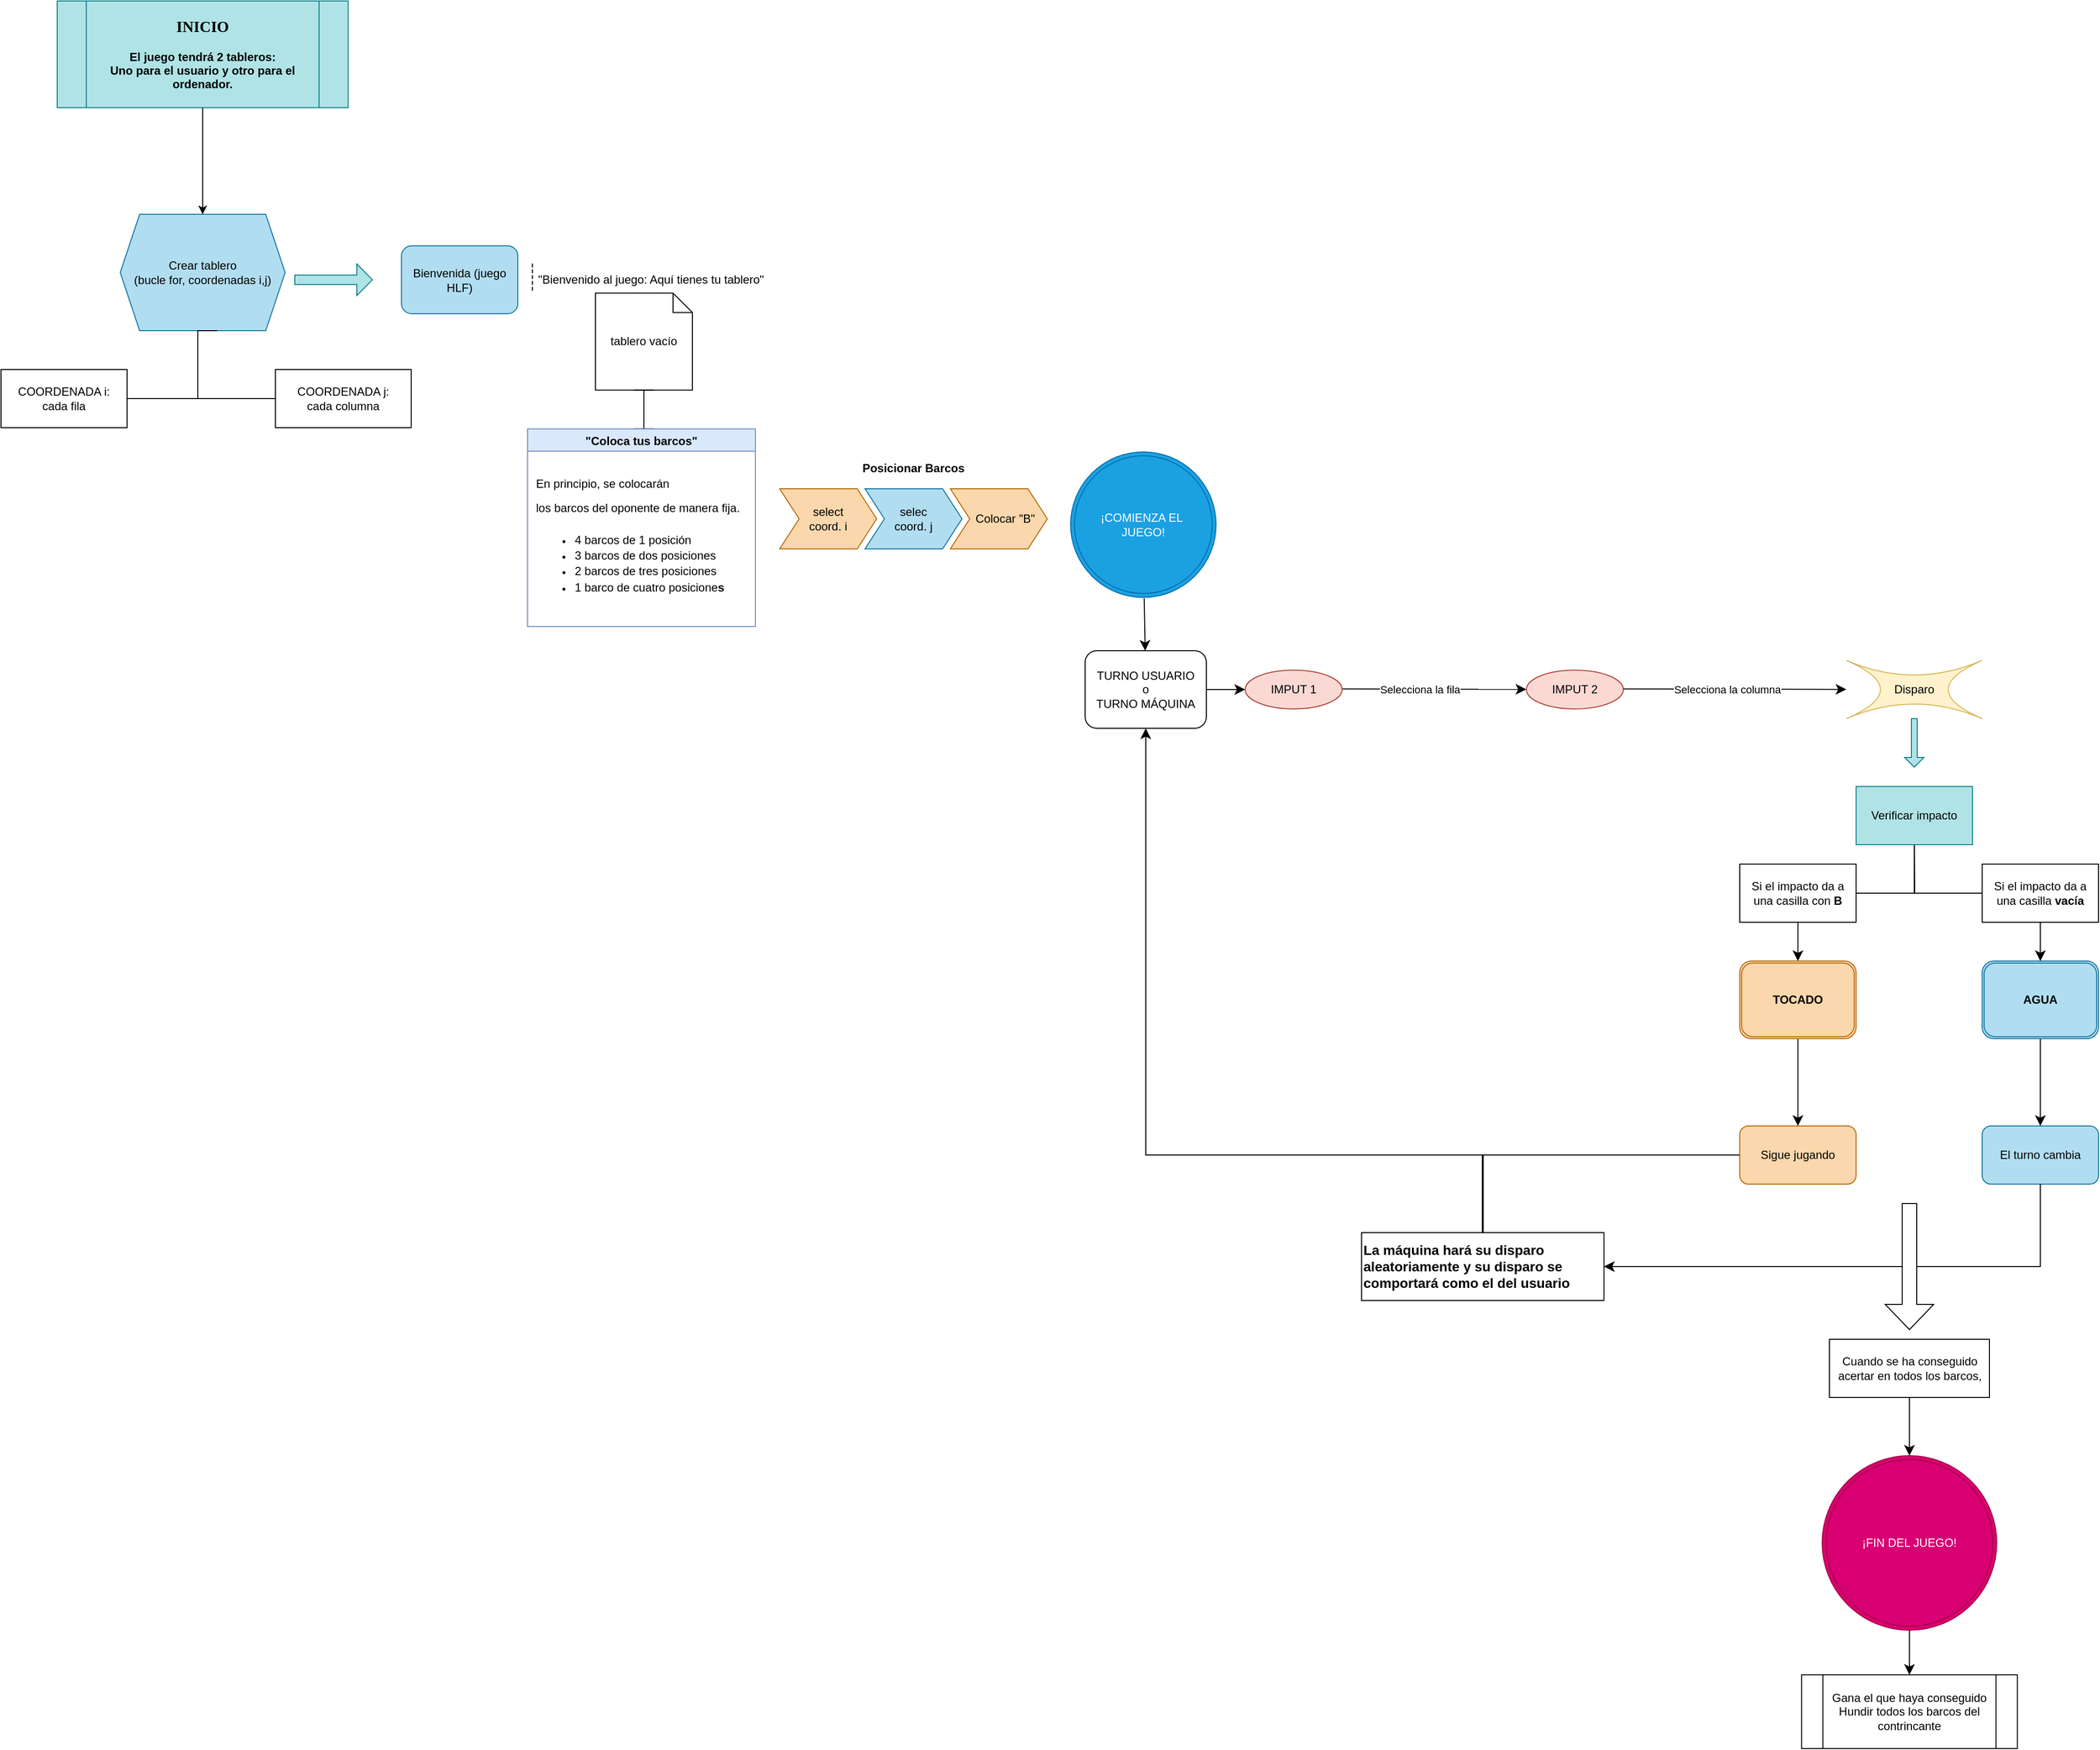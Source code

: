 <mxfile version="26.1.0">
  <diagram id="C5RBs43oDa-KdzZeNtuy" name="Page-1">
    <mxGraphModel dx="2206" dy="1729" grid="1" gridSize="10" guides="1" tooltips="1" connect="1" arrows="1" fold="1" page="1" pageScale="1" pageWidth="827" pageHeight="1169" math="0" shadow="0">
      <root>
        <mxCell id="WIyWlLk6GJQsqaUBKTNV-0" />
        <mxCell id="WIyWlLk6GJQsqaUBKTNV-1" parent="WIyWlLk6GJQsqaUBKTNV-0" />
        <mxCell id="IZafC-xWSNaEyw5Y1dcx-28" value="tablero vacío" style="shape=note;size=20;whiteSpace=wrap;html=1;" parent="WIyWlLk6GJQsqaUBKTNV-1" vertex="1">
          <mxGeometry x="200" y="291.25" width="100" height="100" as="geometry" />
        </mxCell>
        <mxCell id="WIyWlLk6GJQsqaUBKTNV-3" value="Bienvenida (juego HLF)" style="rounded=1;whiteSpace=wrap;html=1;fontSize=12;glass=0;strokeWidth=1;shadow=0;fillColor=#b1ddf0;strokeColor=#10739e;" parent="WIyWlLk6GJQsqaUBKTNV-1" vertex="1">
          <mxGeometry y="242.5" width="120" height="70" as="geometry" />
        </mxCell>
        <mxCell id="IZafC-xWSNaEyw5Y1dcx-0" value="Crear tablero&lt;div&gt;(bucle for, coordenadas i,j)&lt;/div&gt;" style="shape=hexagon;perimeter=hexagonPerimeter2;whiteSpace=wrap;html=1;fixedSize=1;fillColor=#b1ddf0;strokeColor=#10739e;" parent="WIyWlLk6GJQsqaUBKTNV-1" vertex="1">
          <mxGeometry x="-290" y="210" width="170" height="120" as="geometry" />
        </mxCell>
        <mxCell id="IZafC-xWSNaEyw5Y1dcx-7" value="" style="edgeStyle=orthogonalEdgeStyle;sourcePerimeterSpacing=0;targetPerimeterSpacing=0;startArrow=none;endArrow=none;rounded=0;targetPortConstraint=eastwest;sourcePortConstraint=northsouth;curved=0;rounded=0;fontSize=12;startSize=8;endSize=8;" parent="WIyWlLk6GJQsqaUBKTNV-1" target="IZafC-xWSNaEyw5Y1dcx-9" edge="1">
          <mxGeometry relative="1" as="geometry">
            <mxPoint x="-190" y="330" as="sourcePoint" />
            <Array as="points">
              <mxPoint x="-210" y="330" />
              <mxPoint x="-210" y="400" />
            </Array>
          </mxGeometry>
        </mxCell>
        <mxCell id="IZafC-xWSNaEyw5Y1dcx-8" value="" style="edgeStyle=orthogonalEdgeStyle;sourcePerimeterSpacing=0;targetPerimeterSpacing=0;startArrow=none;endArrow=none;rounded=0;targetPortConstraint=eastwest;sourcePortConstraint=northsouth;curved=0;rounded=0;fontSize=12;startSize=8;endSize=8;" parent="WIyWlLk6GJQsqaUBKTNV-1" target="IZafC-xWSNaEyw5Y1dcx-10" edge="1">
          <mxGeometry relative="1" as="geometry">
            <mxPoint x="-190" y="330" as="sourcePoint" />
            <Array as="points">
              <mxPoint x="-210" y="330" />
              <mxPoint x="-210" y="400" />
            </Array>
          </mxGeometry>
        </mxCell>
        <mxCell id="IZafC-xWSNaEyw5Y1dcx-9" value="COORDENADA i:&lt;div&gt;cada fila&lt;/div&gt;" style="whiteSpace=wrap;html=1;align=center;verticalAlign=middle;treeFolding=1;treeMoving=1;" parent="WIyWlLk6GJQsqaUBKTNV-1" vertex="1">
          <mxGeometry x="-413" y="370" width="130" height="60" as="geometry" />
        </mxCell>
        <mxCell id="IZafC-xWSNaEyw5Y1dcx-10" value="COORDENADA j:&lt;div&gt;cada columna&lt;/div&gt;" style="whiteSpace=wrap;html=1;align=center;verticalAlign=middle;treeFolding=1;treeMoving=1;" parent="WIyWlLk6GJQsqaUBKTNV-1" vertex="1">
          <mxGeometry x="-130" y="370" width="140" height="60" as="geometry" />
        </mxCell>
        <mxCell id="IZafC-xWSNaEyw5Y1dcx-11" value="" style="shape=singleArrow;whiteSpace=wrap;html=1;fillColor=#b0e3e6;strokeColor=#0e8088;" parent="WIyWlLk6GJQsqaUBKTNV-1" vertex="1">
          <mxGeometry x="-110" y="261.25" width="80" height="32.5" as="geometry" />
        </mxCell>
        <mxCell id="IZafC-xWSNaEyw5Y1dcx-21" value="&quot;Bienvenido al juego: Aquí tienes tu tablero&quot;" style="shape=partialRectangle;fillColor=none;align=left;verticalAlign=middle;strokeColor=none;spacingLeft=34;rotatable=0;points=[[0,0.5],[1,0.5]];portConstraint=eastwest;dropTarget=0;" parent="WIyWlLk6GJQsqaUBKTNV-1" vertex="1">
          <mxGeometry x="105" y="261.25" width="90" height="30" as="geometry" />
        </mxCell>
        <mxCell id="IZafC-xWSNaEyw5Y1dcx-22" value="" style="shape=partialRectangle;top=0;left=0;bottom=0;fillColor=none;stokeWidth=1;dashed=1;align=left;verticalAlign=middle;spacingLeft=4;spacingRight=4;overflow=hidden;rotatable=0;points=[];portConstraint=eastwest;part=1;" parent="IZafC-xWSNaEyw5Y1dcx-21" vertex="1" connectable="0">
          <mxGeometry width="30" height="30" as="geometry" />
        </mxCell>
        <mxCell id="t7COgZMmZy9F1C96WWdV-3" value="" style="edgeStyle=orthogonalEdgeStyle;rounded=0;orthogonalLoop=1;jettySize=auto;html=1;" edge="1" parent="WIyWlLk6GJQsqaUBKTNV-1" source="IZafC-xWSNaEyw5Y1dcx-30" target="IZafC-xWSNaEyw5Y1dcx-0">
          <mxGeometry relative="1" as="geometry" />
        </mxCell>
        <mxCell id="IZafC-xWSNaEyw5Y1dcx-30" value="&lt;div&gt;&lt;b&gt;&lt;font face=&quot;Lucida Console&quot; style=&quot;font-size: 16px;&quot;&gt;INICIO&lt;/font&gt;&lt;/b&gt;&lt;/div&gt;&lt;div&gt;&lt;b&gt;&lt;br&gt;&lt;/b&gt;&lt;/div&gt;&lt;b&gt;El juego tendrá 2 tableros:&lt;/b&gt;&lt;div&gt;&lt;b&gt;Uno para el usuario y otro para el ordenador.&lt;/b&gt;&lt;/div&gt;" style="shape=process;whiteSpace=wrap;html=1;backgroundOutline=1;fillColor=#b0e3e6;strokeColor=#0e8088;" parent="WIyWlLk6GJQsqaUBKTNV-1" vertex="1">
          <mxGeometry x="-355" y="-10" width="300" height="110" as="geometry" />
        </mxCell>
        <mxCell id="IZafC-xWSNaEyw5Y1dcx-41" value="" style="shape=crossbar;whiteSpace=wrap;html=1;rounded=1;direction=south;" parent="WIyWlLk6GJQsqaUBKTNV-1" vertex="1">
          <mxGeometry x="240" y="391.25" width="20" height="40" as="geometry" />
        </mxCell>
        <mxCell id="IZafC-xWSNaEyw5Y1dcx-62" value="Posicionar Barcos" style="swimlane;childLayout=stackLayout;horizontal=1;fillColor=none;horizontalStack=1;resizeParent=1;resizeParentMax=0;resizeLast=0;collapsible=0;strokeColor=none;stackBorder=10;stackSpacing=-12;resizable=1;align=center;points=[];whiteSpace=wrap;html=1;" parent="WIyWlLk6GJQsqaUBKTNV-1" vertex="1">
          <mxGeometry x="380" y="460" width="296" height="105" as="geometry" />
        </mxCell>
        <mxCell id="IZafC-xWSNaEyw5Y1dcx-63" value="select&lt;div&gt;coord. i&lt;/div&gt;" style="shape=step;perimeter=stepPerimeter;fixedSize=1;points=[];whiteSpace=wrap;html=1;fillColor=#fad7ac;strokeColor=#b46504;" parent="IZafC-xWSNaEyw5Y1dcx-62" vertex="1">
          <mxGeometry x="10" y="33" width="100" height="62" as="geometry" />
        </mxCell>
        <mxCell id="IZafC-xWSNaEyw5Y1dcx-64" value="selec&lt;div&gt;coord. j&lt;/div&gt;" style="shape=step;perimeter=stepPerimeter;fixedSize=1;points=[];whiteSpace=wrap;html=1;fillColor=#b1ddf0;strokeColor=#10739e;" parent="IZafC-xWSNaEyw5Y1dcx-62" vertex="1">
          <mxGeometry x="98" y="33" width="100" height="62" as="geometry" />
        </mxCell>
        <mxCell id="IZafC-xWSNaEyw5Y1dcx-65" value="&amp;nbsp; &amp;nbsp; Colocar &quot;B&quot;" style="shape=step;perimeter=stepPerimeter;fixedSize=1;points=[];whiteSpace=wrap;html=1;fillColor=#fad7ac;strokeColor=#b46504;" parent="IZafC-xWSNaEyw5Y1dcx-62" vertex="1">
          <mxGeometry x="186" y="33" width="100" height="62" as="geometry" />
        </mxCell>
        <mxCell id="IZafC-xWSNaEyw5Y1dcx-72" value="&quot;Coloca tus barcos&quot;" style="swimlane;fillColor=#dae8fc;strokeColor=#6c8ebf;" parent="WIyWlLk6GJQsqaUBKTNV-1" vertex="1">
          <mxGeometry x="130" y="431.25" width="235" height="203.75" as="geometry" />
        </mxCell>
        <mxCell id="IZafC-xWSNaEyw5Y1dcx-73" value="&lt;div style=&quot;line-height: 0%;&quot;&gt;&lt;h6 style=&quot;text-align: left;&quot;&gt;&lt;font style=&quot;font-size: 12px; font-weight: normal;&quot;&gt;En principio, se colocarán&lt;/font&gt;&lt;/h6&gt;&lt;h6 style=&quot;text-align: left;&quot;&gt;&lt;span style=&quot;background-color: transparent; color: light-dark(rgb(0, 0, 0), rgb(255, 255, 255)); font-weight: normal;&quot;&gt;&lt;font style=&quot;font-size: 12px;&quot;&gt;los barcos del oponente de manera fija.&amp;nbsp;&lt;/font&gt;&lt;/span&gt;&lt;/h6&gt;&lt;h6 style=&quot;line-height: 150%;&quot;&gt;&lt;ul&gt;&lt;li style=&quot;text-align: left;&quot;&gt;&lt;span style=&quot;background-color: transparent; color: light-dark(rgb(0, 0, 0), rgb(255, 255, 255)); font-weight: normal;&quot;&gt;&lt;font style=&quot;font-size: 12px;&quot;&gt;4 barcos de 1 posición&lt;/font&gt;&lt;/span&gt;&lt;/li&gt;&lt;li style=&quot;text-align: left;&quot;&gt;&lt;font style=&quot;font-size: 12px; font-weight: normal;&quot;&gt;3 barcos de dos posiciones&lt;/font&gt;&lt;/li&gt;&lt;li style=&quot;text-align: left;&quot;&gt;&lt;font style=&quot;font-size: 12px; font-weight: normal;&quot;&gt;2 barcos de tres posiciones&amp;nbsp;&lt;/font&gt;&lt;/li&gt;&lt;li style=&quot;text-align: left;&quot;&gt;&lt;font style=&quot;font-size: 12px;&quot;&gt;&lt;span style=&quot;font-weight: normal;&quot;&gt;1 barco de cuatro posicione&lt;/span&gt;s&lt;/font&gt;&lt;/li&gt;&lt;/ul&gt;&lt;/h6&gt;&lt;div&gt;&lt;/div&gt;&lt;/div&gt;" style="text;html=1;align=center;verticalAlign=middle;resizable=0;points=[];autosize=1;strokeColor=none;fillColor=none;fontSize=16;" parent="IZafC-xWSNaEyw5Y1dcx-72" vertex="1">
          <mxGeometry x="-5" y="23.75" width="240" height="180" as="geometry" />
        </mxCell>
        <mxCell id="IZafC-xWSNaEyw5Y1dcx-79" value="" style="edgeStyle=none;curved=1;rounded=0;orthogonalLoop=1;jettySize=auto;html=1;fontSize=12;startSize=8;endSize=8;" parent="WIyWlLk6GJQsqaUBKTNV-1" source="IZafC-xWSNaEyw5Y1dcx-74" target="IZafC-xWSNaEyw5Y1dcx-77" edge="1">
          <mxGeometry relative="1" as="geometry" />
        </mxCell>
        <mxCell id="IZafC-xWSNaEyw5Y1dcx-74" value="¡COMIENZA EL&amp;nbsp;&lt;div&gt;JUEGO!&lt;/div&gt;" style="ellipse;shape=doubleEllipse;whiteSpace=wrap;html=1;aspect=fixed;fillColor=#1ba1e2;strokeColor=#006EAF;fontColor=#ffffff;perimeterSpacing=1;" parent="WIyWlLk6GJQsqaUBKTNV-1" vertex="1">
          <mxGeometry x="690" y="455" width="150" height="150" as="geometry" />
        </mxCell>
        <mxCell id="IZafC-xWSNaEyw5Y1dcx-92" value="" style="edgeStyle=none;curved=1;rounded=0;orthogonalLoop=1;jettySize=auto;html=1;fontSize=12;startSize=8;endSize=8;" parent="WIyWlLk6GJQsqaUBKTNV-1" source="IZafC-xWSNaEyw5Y1dcx-77" target="IZafC-xWSNaEyw5Y1dcx-90" edge="1">
          <mxGeometry relative="1" as="geometry" />
        </mxCell>
        <mxCell id="IZafC-xWSNaEyw5Y1dcx-77" value="TURNO USUARIO&lt;div&gt;o&lt;/div&gt;&lt;div&gt;TURNO MÁQUINA&lt;/div&gt;" style="rounded=1;whiteSpace=wrap;html=1;" parent="WIyWlLk6GJQsqaUBKTNV-1" vertex="1">
          <mxGeometry x="705" y="660" width="125" height="80" as="geometry" />
        </mxCell>
        <mxCell id="IZafC-xWSNaEyw5Y1dcx-84" value="" style="endArrow=classic;html=1;rounded=0;fontSize=12;startSize=8;endSize=8;curved=1;" parent="WIyWlLk6GJQsqaUBKTNV-1" edge="1">
          <mxGeometry relative="1" as="geometry">
            <mxPoint x="955" y="699.33" as="sourcePoint" />
            <mxPoint x="1160" y="699.83" as="targetPoint" />
          </mxGeometry>
        </mxCell>
        <mxCell id="IZafC-xWSNaEyw5Y1dcx-85" value="Selecciona la fila" style="edgeLabel;resizable=0;html=1;;align=center;verticalAlign=middle;" parent="IZafC-xWSNaEyw5Y1dcx-84" connectable="0" vertex="1">
          <mxGeometry relative="1" as="geometry">
            <mxPoint x="-8" as="offset" />
          </mxGeometry>
        </mxCell>
        <mxCell id="IZafC-xWSNaEyw5Y1dcx-90" value="IMPUT 1" style="ellipse;whiteSpace=wrap;html=1;align=center;newEdgeStyle={&quot;edgeStyle&quot;:&quot;entityRelationEdgeStyle&quot;,&quot;startArrow&quot;:&quot;none&quot;,&quot;endArrow&quot;:&quot;none&quot;,&quot;segment&quot;:10,&quot;curved&quot;:1,&quot;sourcePerimeterSpacing&quot;:0,&quot;targetPerimeterSpacing&quot;:0};treeFolding=1;treeMoving=1;fillColor=#fad9d5;strokeColor=#ae4132;" parent="WIyWlLk6GJQsqaUBKTNV-1" vertex="1">
          <mxGeometry x="870" y="680" width="100" height="40" as="geometry" />
        </mxCell>
        <mxCell id="IZafC-xWSNaEyw5Y1dcx-91" value="IMPUT 2" style="ellipse;whiteSpace=wrap;html=1;align=center;newEdgeStyle={&quot;edgeStyle&quot;:&quot;entityRelationEdgeStyle&quot;,&quot;startArrow&quot;:&quot;none&quot;,&quot;endArrow&quot;:&quot;none&quot;,&quot;segment&quot;:10,&quot;curved&quot;:1,&quot;sourcePerimeterSpacing&quot;:0,&quot;targetPerimeterSpacing&quot;:0};treeFolding=1;treeMoving=1;fillColor=#fad9d5;strokeColor=#ae4132;" parent="WIyWlLk6GJQsqaUBKTNV-1" vertex="1">
          <mxGeometry x="1160" y="680" width="100" height="40" as="geometry" />
        </mxCell>
        <mxCell id="IZafC-xWSNaEyw5Y1dcx-93" value="" style="endArrow=classic;html=1;rounded=0;fontSize=12;startSize=8;endSize=8;curved=1;" parent="WIyWlLk6GJQsqaUBKTNV-1" edge="1">
          <mxGeometry relative="1" as="geometry">
            <mxPoint x="1260" y="699.33" as="sourcePoint" />
            <mxPoint x="1490" y="699.83" as="targetPoint" />
          </mxGeometry>
        </mxCell>
        <mxCell id="IZafC-xWSNaEyw5Y1dcx-94" value="Selecciona la columna" style="edgeLabel;resizable=0;html=1;;align=center;verticalAlign=middle;" parent="IZafC-xWSNaEyw5Y1dcx-93" connectable="0" vertex="1">
          <mxGeometry relative="1" as="geometry">
            <mxPoint x="-8" as="offset" />
          </mxGeometry>
        </mxCell>
        <mxCell id="IZafC-xWSNaEyw5Y1dcx-95" value="Disparo" style="shape=switch;whiteSpace=wrap;html=1;fillColor=#fff2cc;strokeColor=#d6b656;" parent="WIyWlLk6GJQsqaUBKTNV-1" vertex="1">
          <mxGeometry x="1490" y="670" width="140" height="60" as="geometry" />
        </mxCell>
        <mxCell id="IZafC-xWSNaEyw5Y1dcx-96" value="" style="edgeStyle=orthogonalEdgeStyle;sourcePerimeterSpacing=0;targetPerimeterSpacing=0;startArrow=none;endArrow=none;rounded=0;targetPortConstraint=eastwest;sourcePortConstraint=northsouth;curved=0;rounded=0;fontSize=12;startSize=8;endSize=8;" parent="WIyWlLk6GJQsqaUBKTNV-1" target="IZafC-xWSNaEyw5Y1dcx-98" edge="1">
          <mxGeometry relative="1" as="geometry">
            <mxPoint x="1560" y="840" as="sourcePoint" />
          </mxGeometry>
        </mxCell>
        <mxCell id="IZafC-xWSNaEyw5Y1dcx-97" value="" style="edgeStyle=orthogonalEdgeStyle;sourcePerimeterSpacing=0;targetPerimeterSpacing=0;startArrow=none;endArrow=none;rounded=0;targetPortConstraint=eastwest;sourcePortConstraint=northsouth;curved=0;rounded=0;fontSize=12;startSize=8;endSize=8;" parent="WIyWlLk6GJQsqaUBKTNV-1" source="IZafC-xWSNaEyw5Y1dcx-102" target="IZafC-xWSNaEyw5Y1dcx-99" edge="1">
          <mxGeometry relative="1" as="geometry">
            <mxPoint x="1560" y="840" as="sourcePoint" />
          </mxGeometry>
        </mxCell>
        <mxCell id="IZafC-xWSNaEyw5Y1dcx-104" value="" style="edgeStyle=none;curved=1;rounded=0;orthogonalLoop=1;jettySize=auto;html=1;fontSize=12;startSize=8;endSize=8;" parent="WIyWlLk6GJQsqaUBKTNV-1" source="IZafC-xWSNaEyw5Y1dcx-98" target="IZafC-xWSNaEyw5Y1dcx-103" edge="1">
          <mxGeometry relative="1" as="geometry" />
        </mxCell>
        <mxCell id="IZafC-xWSNaEyw5Y1dcx-98" value="Si el impacto da a una casilla con &lt;b&gt;B&lt;/b&gt;" style="whiteSpace=wrap;html=1;align=center;verticalAlign=middle;treeFolding=1;treeMoving=1;" parent="WIyWlLk6GJQsqaUBKTNV-1" vertex="1">
          <mxGeometry x="1380" y="880" width="120" height="60" as="geometry" />
        </mxCell>
        <mxCell id="IZafC-xWSNaEyw5Y1dcx-106" value="" style="edgeStyle=none;curved=1;rounded=0;orthogonalLoop=1;jettySize=auto;html=1;fontSize=12;startSize=8;endSize=8;" parent="WIyWlLk6GJQsqaUBKTNV-1" source="IZafC-xWSNaEyw5Y1dcx-99" target="IZafC-xWSNaEyw5Y1dcx-105" edge="1">
          <mxGeometry relative="1" as="geometry" />
        </mxCell>
        <mxCell id="IZafC-xWSNaEyw5Y1dcx-99" value="Si el impacto da a una casilla &lt;b&gt;vacía&lt;/b&gt;" style="whiteSpace=wrap;html=1;align=center;verticalAlign=middle;treeFolding=1;treeMoving=1;" parent="WIyWlLk6GJQsqaUBKTNV-1" vertex="1">
          <mxGeometry x="1630" y="880" width="120" height="60" as="geometry" />
        </mxCell>
        <mxCell id="IZafC-xWSNaEyw5Y1dcx-100" value="" style="shape=singleArrow;direction=south;whiteSpace=wrap;html=1;fillColor=#b0e3e6;strokeColor=#0e8088;" parent="WIyWlLk6GJQsqaUBKTNV-1" vertex="1">
          <mxGeometry x="1550" y="730" width="20" height="50" as="geometry" />
        </mxCell>
        <mxCell id="IZafC-xWSNaEyw5Y1dcx-108" value="" style="edgeStyle=none;curved=1;rounded=0;orthogonalLoop=1;jettySize=auto;html=1;fontSize=12;startSize=8;endSize=8;" parent="WIyWlLk6GJQsqaUBKTNV-1" source="IZafC-xWSNaEyw5Y1dcx-103" target="IZafC-xWSNaEyw5Y1dcx-107" edge="1">
          <mxGeometry relative="1" as="geometry" />
        </mxCell>
        <mxCell id="IZafC-xWSNaEyw5Y1dcx-103" value="&lt;b&gt;TOCADO&lt;/b&gt;" style="shape=ext;double=1;rounded=1;whiteSpace=wrap;html=1;fillColor=#fad7ac;strokeColor=#b46504;" parent="WIyWlLk6GJQsqaUBKTNV-1" vertex="1">
          <mxGeometry x="1380" y="980" width="120" height="80" as="geometry" />
        </mxCell>
        <mxCell id="IZafC-xWSNaEyw5Y1dcx-110" value="" style="edgeStyle=none;curved=1;rounded=0;orthogonalLoop=1;jettySize=auto;html=1;fontSize=12;startSize=8;endSize=8;" parent="WIyWlLk6GJQsqaUBKTNV-1" source="IZafC-xWSNaEyw5Y1dcx-105" target="IZafC-xWSNaEyw5Y1dcx-109" edge="1">
          <mxGeometry relative="1" as="geometry" />
        </mxCell>
        <mxCell id="IZafC-xWSNaEyw5Y1dcx-105" value="&lt;b&gt;AGUA&lt;/b&gt;" style="shape=ext;double=1;rounded=1;whiteSpace=wrap;html=1;fillColor=#b1ddf0;strokeColor=#10739e;" parent="WIyWlLk6GJQsqaUBKTNV-1" vertex="1">
          <mxGeometry x="1630" y="980" width="120" height="80" as="geometry" />
        </mxCell>
        <mxCell id="IZafC-xWSNaEyw5Y1dcx-107" value="Sigue jugando" style="whiteSpace=wrap;html=1;fillColor=#fad7ac;strokeColor=#b46504;rounded=1;" parent="WIyWlLk6GJQsqaUBKTNV-1" vertex="1">
          <mxGeometry x="1380" y="1150" width="120" height="60" as="geometry" />
        </mxCell>
        <mxCell id="IZafC-xWSNaEyw5Y1dcx-109" value="El turno cambia" style="whiteSpace=wrap;html=1;fillColor=#b1ddf0;strokeColor=#10739e;rounded=1;" parent="WIyWlLk6GJQsqaUBKTNV-1" vertex="1">
          <mxGeometry x="1630" y="1150" width="120" height="60" as="geometry" />
        </mxCell>
        <mxCell id="IZafC-xWSNaEyw5Y1dcx-111" value="" style="edgeStyle=segmentEdgeStyle;endArrow=classic;html=1;curved=0;rounded=0;endSize=8;startSize=8;fontSize=12;entryX=0.5;entryY=1;entryDx=0;entryDy=0;" parent="WIyWlLk6GJQsqaUBKTNV-1" target="IZafC-xWSNaEyw5Y1dcx-77" edge="1">
          <mxGeometry width="50" height="50" relative="1" as="geometry">
            <mxPoint x="1380" y="1180" as="sourcePoint" />
            <mxPoint x="770" y="760" as="targetPoint" />
          </mxGeometry>
        </mxCell>
        <mxCell id="IZafC-xWSNaEyw5Y1dcx-112" value="" style="edgeStyle=orthogonalEdgeStyle;sourcePerimeterSpacing=0;targetPerimeterSpacing=0;startArrow=none;endArrow=none;rounded=0;targetPortConstraint=eastwest;sourcePortConstraint=northsouth;curved=0;rounded=0;fontSize=12;startSize=8;endSize=8;" parent="WIyWlLk6GJQsqaUBKTNV-1" target="IZafC-xWSNaEyw5Y1dcx-102" edge="1">
          <mxGeometry relative="1" as="geometry">
            <mxPoint x="1560" y="840" as="sourcePoint" />
            <mxPoint x="1630" y="910" as="targetPoint" />
          </mxGeometry>
        </mxCell>
        <mxCell id="IZafC-xWSNaEyw5Y1dcx-102" value="Verificar impacto" style="rounded=0;whiteSpace=wrap;html=1;fillColor=#b0e3e6;strokeColor=#0e8088;" parent="WIyWlLk6GJQsqaUBKTNV-1" vertex="1">
          <mxGeometry x="1500" y="800" width="120" height="60" as="geometry" />
        </mxCell>
        <mxCell id="IZafC-xWSNaEyw5Y1dcx-115" value="&lt;h3&gt;La máquina hará su disparo aleatoriamente y su disparo se comportará como el del usuario&lt;/h3&gt;" style="rounded=0;whiteSpace=wrap;html=1;align=left;" parent="WIyWlLk6GJQsqaUBKTNV-1" vertex="1">
          <mxGeometry x="990" y="1260" width="250" height="70" as="geometry" />
        </mxCell>
        <mxCell id="IZafC-xWSNaEyw5Y1dcx-121" value="" style="line;strokeWidth=2;direction=south;html=1;" parent="WIyWlLk6GJQsqaUBKTNV-1" vertex="1">
          <mxGeometry x="1110" y="1180" width="10" height="80" as="geometry" />
        </mxCell>
        <mxCell id="IZafC-xWSNaEyw5Y1dcx-123" value="" style="edgeStyle=elbowEdgeStyle;elbow=horizontal;endArrow=classic;html=1;curved=0;rounded=0;endSize=8;startSize=8;fontSize=12;entryX=1;entryY=0.5;entryDx=0;entryDy=0;exitX=0.5;exitY=1;exitDx=0;exitDy=0;" parent="WIyWlLk6GJQsqaUBKTNV-1" source="IZafC-xWSNaEyw5Y1dcx-109" target="IZafC-xWSNaEyw5Y1dcx-115" edge="1">
          <mxGeometry width="50" height="50" relative="1" as="geometry">
            <mxPoint x="1730" y="1310" as="sourcePoint" />
            <mxPoint x="1300" y="1290" as="targetPoint" />
            <Array as="points">
              <mxPoint x="1690" y="1230" />
              <mxPoint x="1680" y="1310" />
            </Array>
          </mxGeometry>
        </mxCell>
        <mxCell id="IZafC-xWSNaEyw5Y1dcx-132" value="" style="edgeStyle=none;curved=1;rounded=0;orthogonalLoop=1;jettySize=auto;html=1;fontSize=12;startSize=8;endSize=8;" parent="WIyWlLk6GJQsqaUBKTNV-1" source="IZafC-xWSNaEyw5Y1dcx-124" target="IZafC-xWSNaEyw5Y1dcx-128" edge="1">
          <mxGeometry relative="1" as="geometry" />
        </mxCell>
        <mxCell id="IZafC-xWSNaEyw5Y1dcx-124" value="¡FIN DEL JUEGO!" style="ellipse;shape=doubleEllipse;whiteSpace=wrap;html=1;aspect=fixed;fillColor=#d80073;fontColor=#ffffff;strokeColor=#A50040;" parent="WIyWlLk6GJQsqaUBKTNV-1" vertex="1">
          <mxGeometry x="1465" y="1490" width="180" height="180" as="geometry" />
        </mxCell>
        <mxCell id="IZafC-xWSNaEyw5Y1dcx-125" value="" style="shape=singleArrow;direction=south;whiteSpace=wrap;html=1;" parent="WIyWlLk6GJQsqaUBKTNV-1" vertex="1">
          <mxGeometry x="1530" y="1230" width="50" height="130" as="geometry" />
        </mxCell>
        <mxCell id="IZafC-xWSNaEyw5Y1dcx-127" value="" style="edgeStyle=none;curved=1;rounded=0;orthogonalLoop=1;jettySize=auto;html=1;fontSize=12;startSize=8;endSize=8;" parent="WIyWlLk6GJQsqaUBKTNV-1" source="IZafC-xWSNaEyw5Y1dcx-126" target="IZafC-xWSNaEyw5Y1dcx-124" edge="1">
          <mxGeometry relative="1" as="geometry" />
        </mxCell>
        <mxCell id="IZafC-xWSNaEyw5Y1dcx-126" value="Cuando se ha conseguido acertar en todos los barcos," style="rounded=0;whiteSpace=wrap;html=1;" parent="WIyWlLk6GJQsqaUBKTNV-1" vertex="1">
          <mxGeometry x="1472.5" y="1370" width="165" height="60" as="geometry" />
        </mxCell>
        <mxCell id="IZafC-xWSNaEyw5Y1dcx-128" value="Gana el que haya conseguido Hundir todos los barcos del contrincante" style="shape=process;whiteSpace=wrap;html=1;backgroundOutline=1;" parent="WIyWlLk6GJQsqaUBKTNV-1" vertex="1">
          <mxGeometry x="1443.75" y="1716" width="222.5" height="76" as="geometry" />
        </mxCell>
      </root>
    </mxGraphModel>
  </diagram>
</mxfile>
